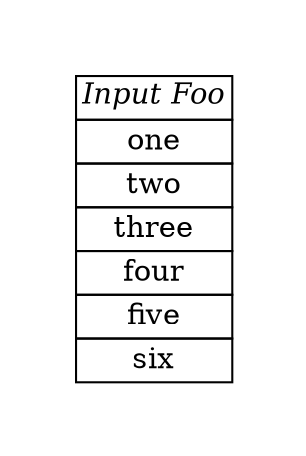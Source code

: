 digraph {
  graph [pad="0.5", nodesep="0.5", ranksep="2" ]  //  splines=ortho]
  node  [shape=plain]
 // rankdir=LR;  // makes a very small difference

Foo [label=<
<table border="0" cellborder="1" cellspacing="0">
  <tr>  <td><i>Input Foo</i></td></tr>
  <tr>  <td port="1">one</td></tr>
  <tr>  <td port="2">two</td></tr>
  <tr>  <td port="3">three</td></tr>
  <tr>  <td port="4">four</td></tr>
  <tr>  <td port="5">five</td></tr>
  <tr>  <td port="6">six</td></tr>
</table>>];


}